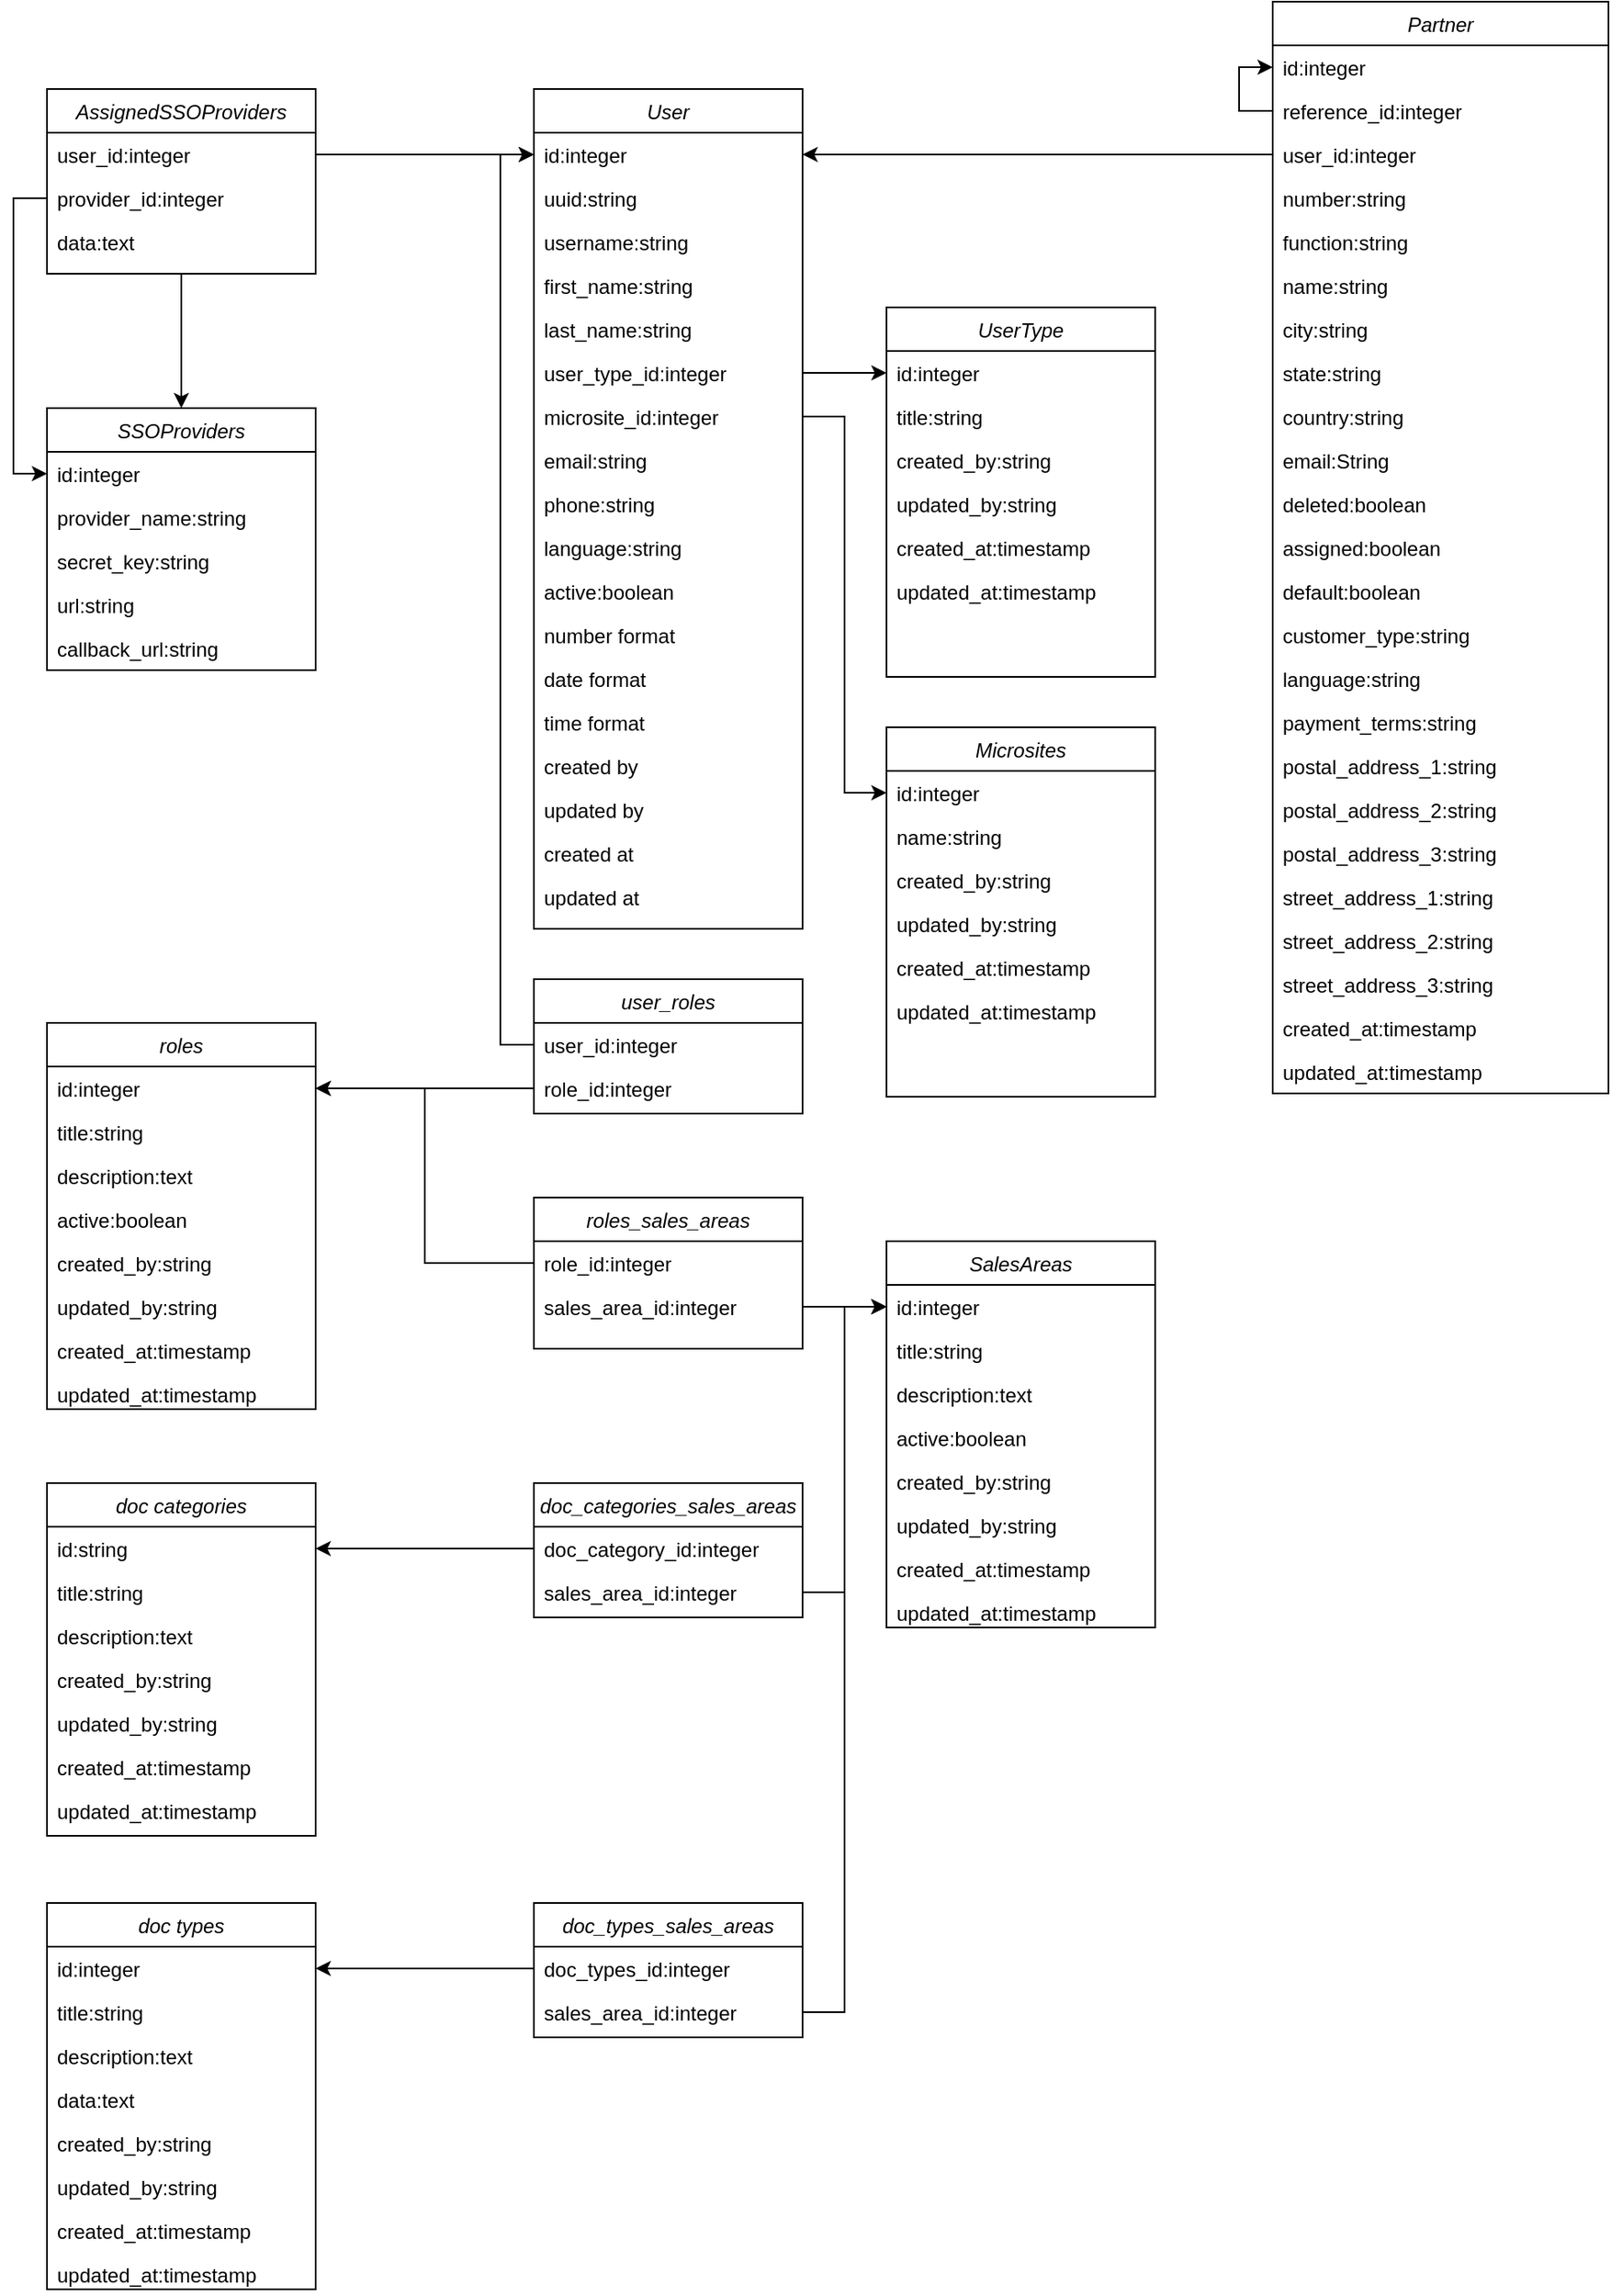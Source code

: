 <mxfile version="12.6.4" type="device"><diagram id="mjqeiHnNxF8porqf41St" name="Page-1"><mxGraphModel dx="1341" dy="760" grid="1" gridSize="10" guides="1" tooltips="1" connect="1" arrows="1" fold="1" page="1" pageScale="1" pageWidth="3300" pageHeight="4681" math="0" shadow="0"><root><mxCell id="0"/><mxCell id="1" parent="0"/><mxCell id="3HHMDzY2LLY5OtfwInyA-77" value="" style="edgeStyle=orthogonalEdgeStyle;rounded=0;orthogonalLoop=1;jettySize=auto;html=1;entryX=0;entryY=0.5;entryDx=0;entryDy=0;" edge="1" parent="1" source="3HHMDzY2LLY5OtfwInyA-8" target="3HHMDzY2LLY5OtfwInyA-59"><mxGeometry relative="1" as="geometry"/></mxCell><mxCell id="3HHMDzY2LLY5OtfwInyA-2" value="User" style="swimlane;fontStyle=2;align=center;verticalAlign=top;childLayout=stackLayout;horizontal=1;startSize=26;horizontalStack=0;resizeParent=1;resizeLast=0;collapsible=1;marginBottom=0;rounded=0;shadow=0;strokeWidth=1;" vertex="1" parent="1"><mxGeometry x="320" y="80" width="160" height="500" as="geometry"><mxRectangle x="230" y="140" width="160" height="26" as="alternateBounds"/></mxGeometry></mxCell><mxCell id="3HHMDzY2LLY5OtfwInyA-3" value="id:integer" style="text;align=left;verticalAlign=top;spacingLeft=4;spacingRight=4;overflow=hidden;rotatable=0;points=[[0,0.5],[1,0.5]];portConstraint=eastwest;" vertex="1" parent="3HHMDzY2LLY5OtfwInyA-2"><mxGeometry y="26" width="160" height="26" as="geometry"/></mxCell><mxCell id="3HHMDzY2LLY5OtfwInyA-4" value="uuid:string" style="text;align=left;verticalAlign=top;spacingLeft=4;spacingRight=4;overflow=hidden;rotatable=0;points=[[0,0.5],[1,0.5]];portConstraint=eastwest;" vertex="1" parent="3HHMDzY2LLY5OtfwInyA-2"><mxGeometry y="52" width="160" height="26" as="geometry"/></mxCell><mxCell id="3HHMDzY2LLY5OtfwInyA-5" value="username:string" style="text;align=left;verticalAlign=top;spacingLeft=4;spacingRight=4;overflow=hidden;rotatable=0;points=[[0,0.5],[1,0.5]];portConstraint=eastwest;" vertex="1" parent="3HHMDzY2LLY5OtfwInyA-2"><mxGeometry y="78" width="160" height="26" as="geometry"/></mxCell><mxCell id="3HHMDzY2LLY5OtfwInyA-6" value="first_name:string" style="text;align=left;verticalAlign=top;spacingLeft=4;spacingRight=4;overflow=hidden;rotatable=0;points=[[0,0.5],[1,0.5]];portConstraint=eastwest;" vertex="1" parent="3HHMDzY2LLY5OtfwInyA-2"><mxGeometry y="104" width="160" height="26" as="geometry"/></mxCell><mxCell id="3HHMDzY2LLY5OtfwInyA-7" value="last_name:string" style="text;align=left;verticalAlign=top;spacingLeft=4;spacingRight=4;overflow=hidden;rotatable=0;points=[[0,0.5],[1,0.5]];portConstraint=eastwest;rounded=0;shadow=0;html=0;" vertex="1" parent="3HHMDzY2LLY5OtfwInyA-2"><mxGeometry y="130" width="160" height="26" as="geometry"/></mxCell><mxCell id="3HHMDzY2LLY5OtfwInyA-8" value="user_type_id:integer" style="text;align=left;verticalAlign=top;spacingLeft=4;spacingRight=4;overflow=hidden;rotatable=0;points=[[0,0.5],[1,0.5]];portConstraint=eastwest;rounded=0;shadow=0;html=0;" vertex="1" parent="3HHMDzY2LLY5OtfwInyA-2"><mxGeometry y="156" width="160" height="26" as="geometry"/></mxCell><mxCell id="3HHMDzY2LLY5OtfwInyA-107" value="microsite_id:integer" style="text;align=left;verticalAlign=top;spacingLeft=4;spacingRight=4;overflow=hidden;rotatable=0;points=[[0,0.5],[1,0.5]];portConstraint=eastwest;rounded=0;shadow=0;html=0;" vertex="1" parent="3HHMDzY2LLY5OtfwInyA-2"><mxGeometry y="182" width="160" height="26" as="geometry"/></mxCell><mxCell id="3HHMDzY2LLY5OtfwInyA-9" value="email:string" style="text;align=left;verticalAlign=top;spacingLeft=4;spacingRight=4;overflow=hidden;rotatable=0;points=[[0,0.5],[1,0.5]];portConstraint=eastwest;rounded=0;shadow=0;html=0;" vertex="1" parent="3HHMDzY2LLY5OtfwInyA-2"><mxGeometry y="208" width="160" height="26" as="geometry"/></mxCell><mxCell id="3HHMDzY2LLY5OtfwInyA-10" value="phone:string" style="text;align=left;verticalAlign=top;spacingLeft=4;spacingRight=4;overflow=hidden;rotatable=0;points=[[0,0.5],[1,0.5]];portConstraint=eastwest;rounded=0;shadow=0;html=0;" vertex="1" parent="3HHMDzY2LLY5OtfwInyA-2"><mxGeometry y="234" width="160" height="26" as="geometry"/></mxCell><mxCell id="3HHMDzY2LLY5OtfwInyA-12" value="language:string" style="text;align=left;verticalAlign=top;spacingLeft=4;spacingRight=4;overflow=hidden;rotatable=0;points=[[0,0.5],[1,0.5]];portConstraint=eastwest;rounded=0;shadow=0;html=0;" vertex="1" parent="3HHMDzY2LLY5OtfwInyA-2"><mxGeometry y="260" width="160" height="26" as="geometry"/></mxCell><mxCell id="3HHMDzY2LLY5OtfwInyA-13" value="active:boolean" style="text;align=left;verticalAlign=top;spacingLeft=4;spacingRight=4;overflow=hidden;rotatable=0;points=[[0,0.5],[1,0.5]];portConstraint=eastwest;rounded=0;shadow=0;html=0;" vertex="1" parent="3HHMDzY2LLY5OtfwInyA-2"><mxGeometry y="286" width="160" height="26" as="geometry"/></mxCell><mxCell id="3HHMDzY2LLY5OtfwInyA-14" value="number format" style="text;align=left;verticalAlign=top;spacingLeft=4;spacingRight=4;overflow=hidden;rotatable=0;points=[[0,0.5],[1,0.5]];portConstraint=eastwest;rounded=0;shadow=0;html=0;" vertex="1" parent="3HHMDzY2LLY5OtfwInyA-2"><mxGeometry y="312" width="160" height="26" as="geometry"/></mxCell><mxCell id="3HHMDzY2LLY5OtfwInyA-15" value="date format" style="text;align=left;verticalAlign=top;spacingLeft=4;spacingRight=4;overflow=hidden;rotatable=0;points=[[0,0.5],[1,0.5]];portConstraint=eastwest;rounded=0;shadow=0;html=0;" vertex="1" parent="3HHMDzY2LLY5OtfwInyA-2"><mxGeometry y="338" width="160" height="26" as="geometry"/></mxCell><mxCell id="3HHMDzY2LLY5OtfwInyA-16" value="time format" style="text;align=left;verticalAlign=top;spacingLeft=4;spacingRight=4;overflow=hidden;rotatable=0;points=[[0,0.5],[1,0.5]];portConstraint=eastwest;rounded=0;shadow=0;html=0;" vertex="1" parent="3HHMDzY2LLY5OtfwInyA-2"><mxGeometry y="364" width="160" height="26" as="geometry"/></mxCell><mxCell id="3HHMDzY2LLY5OtfwInyA-17" value="created by" style="text;align=left;verticalAlign=top;spacingLeft=4;spacingRight=4;overflow=hidden;rotatable=0;points=[[0,0.5],[1,0.5]];portConstraint=eastwest;rounded=0;shadow=0;html=0;" vertex="1" parent="3HHMDzY2LLY5OtfwInyA-2"><mxGeometry y="390" width="160" height="26" as="geometry"/></mxCell><mxCell id="3HHMDzY2LLY5OtfwInyA-18" value="updated by" style="text;align=left;verticalAlign=top;spacingLeft=4;spacingRight=4;overflow=hidden;rotatable=0;points=[[0,0.5],[1,0.5]];portConstraint=eastwest;rounded=0;shadow=0;html=0;" vertex="1" parent="3HHMDzY2LLY5OtfwInyA-2"><mxGeometry y="416" width="160" height="26" as="geometry"/></mxCell><mxCell id="3HHMDzY2LLY5OtfwInyA-19" value="created at" style="text;align=left;verticalAlign=top;spacingLeft=4;spacingRight=4;overflow=hidden;rotatable=0;points=[[0,0.5],[1,0.5]];portConstraint=eastwest;rounded=0;shadow=0;html=0;" vertex="1" parent="3HHMDzY2LLY5OtfwInyA-2"><mxGeometry y="442" width="160" height="26" as="geometry"/></mxCell><mxCell id="3HHMDzY2LLY5OtfwInyA-20" value="updated at" style="text;align=left;verticalAlign=top;spacingLeft=4;spacingRight=4;overflow=hidden;rotatable=0;points=[[0,0.5],[1,0.5]];portConstraint=eastwest;rounded=0;shadow=0;html=0;" vertex="1" parent="3HHMDzY2LLY5OtfwInyA-2"><mxGeometry y="468" width="160" height="26" as="geometry"/></mxCell><mxCell id="3HHMDzY2LLY5OtfwInyA-58" value="UserType" style="swimlane;fontStyle=2;align=center;verticalAlign=top;childLayout=stackLayout;horizontal=1;startSize=26;horizontalStack=0;resizeParent=1;resizeLast=0;collapsible=1;marginBottom=0;rounded=0;shadow=0;strokeWidth=1;" vertex="1" parent="1"><mxGeometry x="530" y="210" width="160" height="220" as="geometry"><mxRectangle x="230" y="140" width="160" height="26" as="alternateBounds"/></mxGeometry></mxCell><mxCell id="3HHMDzY2LLY5OtfwInyA-59" value="id:integer" style="text;align=left;verticalAlign=top;spacingLeft=4;spacingRight=4;overflow=hidden;rotatable=0;points=[[0,0.5],[1,0.5]];portConstraint=eastwest;" vertex="1" parent="3HHMDzY2LLY5OtfwInyA-58"><mxGeometry y="26" width="160" height="26" as="geometry"/></mxCell><mxCell id="3HHMDzY2LLY5OtfwInyA-60" value="title:string" style="text;align=left;verticalAlign=top;spacingLeft=4;spacingRight=4;overflow=hidden;rotatable=0;points=[[0,0.5],[1,0.5]];portConstraint=eastwest;" vertex="1" parent="3HHMDzY2LLY5OtfwInyA-58"><mxGeometry y="52" width="160" height="26" as="geometry"/></mxCell><mxCell id="3HHMDzY2LLY5OtfwInyA-73" value="created_by:string" style="text;align=left;verticalAlign=top;spacingLeft=4;spacingRight=4;overflow=hidden;rotatable=0;points=[[0,0.5],[1,0.5]];portConstraint=eastwest;rounded=0;shadow=0;html=0;" vertex="1" parent="3HHMDzY2LLY5OtfwInyA-58"><mxGeometry y="78" width="160" height="26" as="geometry"/></mxCell><mxCell id="3HHMDzY2LLY5OtfwInyA-74" value="updated_by:string" style="text;align=left;verticalAlign=top;spacingLeft=4;spacingRight=4;overflow=hidden;rotatable=0;points=[[0,0.5],[1,0.5]];portConstraint=eastwest;rounded=0;shadow=0;html=0;" vertex="1" parent="3HHMDzY2LLY5OtfwInyA-58"><mxGeometry y="104" width="160" height="26" as="geometry"/></mxCell><mxCell id="3HHMDzY2LLY5OtfwInyA-80" value="created_at:timestamp" style="text;align=left;verticalAlign=top;spacingLeft=4;spacingRight=4;overflow=hidden;rotatable=0;points=[[0,0.5],[1,0.5]];portConstraint=eastwest;rounded=0;shadow=0;html=0;" vertex="1" parent="3HHMDzY2LLY5OtfwInyA-58"><mxGeometry y="130" width="160" height="26" as="geometry"/></mxCell><mxCell id="3HHMDzY2LLY5OtfwInyA-81" value="updated_at:timestamp" style="text;align=left;verticalAlign=top;spacingLeft=4;spacingRight=4;overflow=hidden;rotatable=0;points=[[0,0.5],[1,0.5]];portConstraint=eastwest;rounded=0;shadow=0;html=0;" vertex="1" parent="3HHMDzY2LLY5OtfwInyA-58"><mxGeometry y="156" width="160" height="22" as="geometry"/></mxCell><mxCell id="3HHMDzY2LLY5OtfwInyA-86" value="Microsites" style="swimlane;fontStyle=2;align=center;verticalAlign=top;childLayout=stackLayout;horizontal=1;startSize=26;horizontalStack=0;resizeParent=1;resizeLast=0;collapsible=1;marginBottom=0;rounded=0;shadow=0;strokeWidth=1;" vertex="1" parent="1"><mxGeometry x="530" y="460" width="160" height="220" as="geometry"><mxRectangle x="230" y="140" width="160" height="26" as="alternateBounds"/></mxGeometry></mxCell><mxCell id="3HHMDzY2LLY5OtfwInyA-87" value="id:integer" style="text;align=left;verticalAlign=top;spacingLeft=4;spacingRight=4;overflow=hidden;rotatable=0;points=[[0,0.5],[1,0.5]];portConstraint=eastwest;" vertex="1" parent="3HHMDzY2LLY5OtfwInyA-86"><mxGeometry y="26" width="160" height="26" as="geometry"/></mxCell><mxCell id="3HHMDzY2LLY5OtfwInyA-88" value="name:string" style="text;align=left;verticalAlign=top;spacingLeft=4;spacingRight=4;overflow=hidden;rotatable=0;points=[[0,0.5],[1,0.5]];portConstraint=eastwest;" vertex="1" parent="3HHMDzY2LLY5OtfwInyA-86"><mxGeometry y="52" width="160" height="26" as="geometry"/></mxCell><mxCell id="3HHMDzY2LLY5OtfwInyA-90" value="created_by:string" style="text;align=left;verticalAlign=top;spacingLeft=4;spacingRight=4;overflow=hidden;rotatable=0;points=[[0,0.5],[1,0.5]];portConstraint=eastwest;rounded=0;shadow=0;html=0;" vertex="1" parent="3HHMDzY2LLY5OtfwInyA-86"><mxGeometry y="78" width="160" height="26" as="geometry"/></mxCell><mxCell id="3HHMDzY2LLY5OtfwInyA-91" value="updated_by:string" style="text;align=left;verticalAlign=top;spacingLeft=4;spacingRight=4;overflow=hidden;rotatable=0;points=[[0,0.5],[1,0.5]];portConstraint=eastwest;rounded=0;shadow=0;html=0;" vertex="1" parent="3HHMDzY2LLY5OtfwInyA-86"><mxGeometry y="104" width="160" height="26" as="geometry"/></mxCell><mxCell id="3HHMDzY2LLY5OtfwInyA-92" value="created_at:timestamp" style="text;align=left;verticalAlign=top;spacingLeft=4;spacingRight=4;overflow=hidden;rotatable=0;points=[[0,0.5],[1,0.5]];portConstraint=eastwest;rounded=0;shadow=0;html=0;" vertex="1" parent="3HHMDzY2LLY5OtfwInyA-86"><mxGeometry y="130" width="160" height="26" as="geometry"/></mxCell><mxCell id="3HHMDzY2LLY5OtfwInyA-93" value="updated_at:timestamp" style="text;align=left;verticalAlign=top;spacingLeft=4;spacingRight=4;overflow=hidden;rotatable=0;points=[[0,0.5],[1,0.5]];portConstraint=eastwest;rounded=0;shadow=0;html=0;" vertex="1" parent="3HHMDzY2LLY5OtfwInyA-86"><mxGeometry y="156" width="160" height="22" as="geometry"/></mxCell><mxCell id="3HHMDzY2LLY5OtfwInyA-95" value="SalesAreas" style="swimlane;fontStyle=2;align=center;verticalAlign=top;childLayout=stackLayout;horizontal=1;startSize=26;horizontalStack=0;resizeParent=1;resizeLast=0;collapsible=1;marginBottom=0;rounded=0;shadow=0;strokeWidth=1;" vertex="1" parent="1"><mxGeometry x="530" y="766" width="160" height="230" as="geometry"><mxRectangle x="230" y="140" width="160" height="26" as="alternateBounds"/></mxGeometry></mxCell><mxCell id="3HHMDzY2LLY5OtfwInyA-96" value="id:integer" style="text;align=left;verticalAlign=top;spacingLeft=4;spacingRight=4;overflow=hidden;rotatable=0;points=[[0,0.5],[1,0.5]];portConstraint=eastwest;" vertex="1" parent="3HHMDzY2LLY5OtfwInyA-95"><mxGeometry y="26" width="160" height="26" as="geometry"/></mxCell><mxCell id="3HHMDzY2LLY5OtfwInyA-97" value="title:string" style="text;align=left;verticalAlign=top;spacingLeft=4;spacingRight=4;overflow=hidden;rotatable=0;points=[[0,0.5],[1,0.5]];portConstraint=eastwest;" vertex="1" parent="3HHMDzY2LLY5OtfwInyA-95"><mxGeometry y="52" width="160" height="26" as="geometry"/></mxCell><mxCell id="3HHMDzY2LLY5OtfwInyA-103" value="description:text" style="text;align=left;verticalAlign=top;spacingLeft=4;spacingRight=4;overflow=hidden;rotatable=0;points=[[0,0.5],[1,0.5]];portConstraint=eastwest;" vertex="1" parent="3HHMDzY2LLY5OtfwInyA-95"><mxGeometry y="78" width="160" height="26" as="geometry"/></mxCell><mxCell id="3HHMDzY2LLY5OtfwInyA-104" value="active:boolean" style="text;align=left;verticalAlign=top;spacingLeft=4;spacingRight=4;overflow=hidden;rotatable=0;points=[[0,0.5],[1,0.5]];portConstraint=eastwest;" vertex="1" parent="3HHMDzY2LLY5OtfwInyA-95"><mxGeometry y="104" width="160" height="26" as="geometry"/></mxCell><mxCell id="3HHMDzY2LLY5OtfwInyA-98" value="created_by:string" style="text;align=left;verticalAlign=top;spacingLeft=4;spacingRight=4;overflow=hidden;rotatable=0;points=[[0,0.5],[1,0.5]];portConstraint=eastwest;rounded=0;shadow=0;html=0;" vertex="1" parent="3HHMDzY2LLY5OtfwInyA-95"><mxGeometry y="130" width="160" height="26" as="geometry"/></mxCell><mxCell id="3HHMDzY2LLY5OtfwInyA-99" value="updated_by:string" style="text;align=left;verticalAlign=top;spacingLeft=4;spacingRight=4;overflow=hidden;rotatable=0;points=[[0,0.5],[1,0.5]];portConstraint=eastwest;rounded=0;shadow=0;html=0;" vertex="1" parent="3HHMDzY2LLY5OtfwInyA-95"><mxGeometry y="156" width="160" height="26" as="geometry"/></mxCell><mxCell id="3HHMDzY2LLY5OtfwInyA-100" value="created_at:timestamp" style="text;align=left;verticalAlign=top;spacingLeft=4;spacingRight=4;overflow=hidden;rotatable=0;points=[[0,0.5],[1,0.5]];portConstraint=eastwest;rounded=0;shadow=0;html=0;" vertex="1" parent="3HHMDzY2LLY5OtfwInyA-95"><mxGeometry y="182" width="160" height="26" as="geometry"/></mxCell><mxCell id="3HHMDzY2LLY5OtfwInyA-101" value="updated_at:timestamp" style="text;align=left;verticalAlign=top;spacingLeft=4;spacingRight=4;overflow=hidden;rotatable=0;points=[[0,0.5],[1,0.5]];portConstraint=eastwest;rounded=0;shadow=0;html=0;" vertex="1" parent="3HHMDzY2LLY5OtfwInyA-95"><mxGeometry y="208" width="160" height="22" as="geometry"/></mxCell><mxCell id="3HHMDzY2LLY5OtfwInyA-109" value="doc categories" style="swimlane;fontStyle=2;align=center;verticalAlign=top;childLayout=stackLayout;horizontal=1;startSize=26;horizontalStack=0;resizeParent=1;resizeLast=0;collapsible=1;marginBottom=0;rounded=0;shadow=0;strokeWidth=1;" vertex="1" parent="1"><mxGeometry x="30" y="910" width="160" height="210" as="geometry"><mxRectangle x="230" y="140" width="160" height="26" as="alternateBounds"/></mxGeometry></mxCell><mxCell id="3HHMDzY2LLY5OtfwInyA-110" value="id:string" style="text;align=left;verticalAlign=top;spacingLeft=4;spacingRight=4;overflow=hidden;rotatable=0;points=[[0,0.5],[1,0.5]];portConstraint=eastwest;" vertex="1" parent="3HHMDzY2LLY5OtfwInyA-109"><mxGeometry y="26" width="160" height="26" as="geometry"/></mxCell><mxCell id="3HHMDzY2LLY5OtfwInyA-111" value="title:string" style="text;align=left;verticalAlign=top;spacingLeft=4;spacingRight=4;overflow=hidden;rotatable=0;points=[[0,0.5],[1,0.5]];portConstraint=eastwest;" vertex="1" parent="3HHMDzY2LLY5OtfwInyA-109"><mxGeometry y="52" width="160" height="26" as="geometry"/></mxCell><mxCell id="3HHMDzY2LLY5OtfwInyA-112" value="description:text" style="text;align=left;verticalAlign=top;spacingLeft=4;spacingRight=4;overflow=hidden;rotatable=0;points=[[0,0.5],[1,0.5]];portConstraint=eastwest;" vertex="1" parent="3HHMDzY2LLY5OtfwInyA-109"><mxGeometry y="78" width="160" height="26" as="geometry"/></mxCell><mxCell id="3HHMDzY2LLY5OtfwInyA-114" value="created_by:string" style="text;align=left;verticalAlign=top;spacingLeft=4;spacingRight=4;overflow=hidden;rotatable=0;points=[[0,0.5],[1,0.5]];portConstraint=eastwest;rounded=0;shadow=0;html=0;" vertex="1" parent="3HHMDzY2LLY5OtfwInyA-109"><mxGeometry y="104" width="160" height="26" as="geometry"/></mxCell><mxCell id="3HHMDzY2LLY5OtfwInyA-115" value="updated_by:string" style="text;align=left;verticalAlign=top;spacingLeft=4;spacingRight=4;overflow=hidden;rotatable=0;points=[[0,0.5],[1,0.5]];portConstraint=eastwest;rounded=0;shadow=0;html=0;" vertex="1" parent="3HHMDzY2LLY5OtfwInyA-109"><mxGeometry y="130" width="160" height="26" as="geometry"/></mxCell><mxCell id="3HHMDzY2LLY5OtfwInyA-116" value="created_at:timestamp" style="text;align=left;verticalAlign=top;spacingLeft=4;spacingRight=4;overflow=hidden;rotatable=0;points=[[0,0.5],[1,0.5]];portConstraint=eastwest;rounded=0;shadow=0;html=0;" vertex="1" parent="3HHMDzY2LLY5OtfwInyA-109"><mxGeometry y="156" width="160" height="26" as="geometry"/></mxCell><mxCell id="3HHMDzY2LLY5OtfwInyA-117" value="updated_at:timestamp" style="text;align=left;verticalAlign=top;spacingLeft=4;spacingRight=4;overflow=hidden;rotatable=0;points=[[0,0.5],[1,0.5]];portConstraint=eastwest;rounded=0;shadow=0;html=0;" vertex="1" parent="3HHMDzY2LLY5OtfwInyA-109"><mxGeometry y="182" width="160" height="22" as="geometry"/></mxCell><mxCell id="3HHMDzY2LLY5OtfwInyA-167" value="doc_categories_sales_areas" style="swimlane;fontStyle=2;align=center;verticalAlign=top;childLayout=stackLayout;horizontal=1;startSize=26;horizontalStack=0;resizeParent=1;resizeLast=0;collapsible=1;marginBottom=0;rounded=0;shadow=0;strokeWidth=1;" vertex="1" parent="1"><mxGeometry x="320" y="910" width="160" height="80" as="geometry"><mxRectangle x="230" y="140" width="160" height="26" as="alternateBounds"/></mxGeometry></mxCell><mxCell id="3HHMDzY2LLY5OtfwInyA-168" value="doc_category_id:integer" style="text;align=left;verticalAlign=top;spacingLeft=4;spacingRight=4;overflow=hidden;rotatable=0;points=[[0,0.5],[1,0.5]];portConstraint=eastwest;" vertex="1" parent="3HHMDzY2LLY5OtfwInyA-167"><mxGeometry y="26" width="160" height="26" as="geometry"/></mxCell><mxCell id="3HHMDzY2LLY5OtfwInyA-169" value="sales_area_id:integer" style="text;align=left;verticalAlign=top;spacingLeft=4;spacingRight=4;overflow=hidden;rotatable=0;points=[[0,0.5],[1,0.5]];portConstraint=eastwest;" vertex="1" parent="3HHMDzY2LLY5OtfwInyA-167"><mxGeometry y="52" width="160" height="26" as="geometry"/></mxCell><mxCell id="3HHMDzY2LLY5OtfwInyA-181" value="doc_types_sales_areas" style="swimlane;fontStyle=2;align=center;verticalAlign=top;childLayout=stackLayout;horizontal=1;startSize=26;horizontalStack=0;resizeParent=1;resizeLast=0;collapsible=1;marginBottom=0;rounded=0;shadow=0;strokeWidth=1;" vertex="1" parent="1"><mxGeometry x="320" y="1160" width="160" height="80" as="geometry"><mxRectangle x="230" y="140" width="160" height="26" as="alternateBounds"/></mxGeometry></mxCell><mxCell id="3HHMDzY2LLY5OtfwInyA-182" value="doc_types_id:integer" style="text;align=left;verticalAlign=top;spacingLeft=4;spacingRight=4;overflow=hidden;rotatable=0;points=[[0,0.5],[1,0.5]];portConstraint=eastwest;" vertex="1" parent="3HHMDzY2LLY5OtfwInyA-181"><mxGeometry y="26" width="160" height="26" as="geometry"/></mxCell><mxCell id="3HHMDzY2LLY5OtfwInyA-183" value="sales_area_id:integer" style="text;align=left;verticalAlign=top;spacingLeft=4;spacingRight=4;overflow=hidden;rotatable=0;points=[[0,0.5],[1,0.5]];portConstraint=eastwest;" vertex="1" parent="3HHMDzY2LLY5OtfwInyA-181"><mxGeometry y="52" width="160" height="26" as="geometry"/></mxCell><mxCell id="3HHMDzY2LLY5OtfwInyA-129" value="roles" style="swimlane;fontStyle=2;align=center;verticalAlign=top;childLayout=stackLayout;horizontal=1;startSize=26;horizontalStack=0;resizeParent=1;resizeLast=0;collapsible=1;marginBottom=0;rounded=0;shadow=0;strokeWidth=1;" vertex="1" parent="1"><mxGeometry x="30" y="636" width="160" height="230" as="geometry"><mxRectangle x="230" y="140" width="160" height="26" as="alternateBounds"/></mxGeometry></mxCell><mxCell id="3HHMDzY2LLY5OtfwInyA-130" value="id:integer" style="text;align=left;verticalAlign=top;spacingLeft=4;spacingRight=4;overflow=hidden;rotatable=0;points=[[0,0.5],[1,0.5]];portConstraint=eastwest;" vertex="1" parent="3HHMDzY2LLY5OtfwInyA-129"><mxGeometry y="26" width="160" height="26" as="geometry"/></mxCell><mxCell id="3HHMDzY2LLY5OtfwInyA-131" value="title:string" style="text;align=left;verticalAlign=top;spacingLeft=4;spacingRight=4;overflow=hidden;rotatable=0;points=[[0,0.5],[1,0.5]];portConstraint=eastwest;" vertex="1" parent="3HHMDzY2LLY5OtfwInyA-129"><mxGeometry y="52" width="160" height="26" as="geometry"/></mxCell><mxCell id="3HHMDzY2LLY5OtfwInyA-132" value="description:text" style="text;align=left;verticalAlign=top;spacingLeft=4;spacingRight=4;overflow=hidden;rotatable=0;points=[[0,0.5],[1,0.5]];portConstraint=eastwest;" vertex="1" parent="3HHMDzY2LLY5OtfwInyA-129"><mxGeometry y="78" width="160" height="26" as="geometry"/></mxCell><mxCell id="3HHMDzY2LLY5OtfwInyA-133" value="active:boolean" style="text;align=left;verticalAlign=top;spacingLeft=4;spacingRight=4;overflow=hidden;rotatable=0;points=[[0,0.5],[1,0.5]];portConstraint=eastwest;" vertex="1" parent="3HHMDzY2LLY5OtfwInyA-129"><mxGeometry y="104" width="160" height="26" as="geometry"/></mxCell><mxCell id="3HHMDzY2LLY5OtfwInyA-134" value="created_by:string" style="text;align=left;verticalAlign=top;spacingLeft=4;spacingRight=4;overflow=hidden;rotatable=0;points=[[0,0.5],[1,0.5]];portConstraint=eastwest;rounded=0;shadow=0;html=0;" vertex="1" parent="3HHMDzY2LLY5OtfwInyA-129"><mxGeometry y="130" width="160" height="26" as="geometry"/></mxCell><mxCell id="3HHMDzY2LLY5OtfwInyA-135" value="updated_by:string" style="text;align=left;verticalAlign=top;spacingLeft=4;spacingRight=4;overflow=hidden;rotatable=0;points=[[0,0.5],[1,0.5]];portConstraint=eastwest;rounded=0;shadow=0;html=0;" vertex="1" parent="3HHMDzY2LLY5OtfwInyA-129"><mxGeometry y="156" width="160" height="26" as="geometry"/></mxCell><mxCell id="3HHMDzY2LLY5OtfwInyA-136" value="created_at:timestamp" style="text;align=left;verticalAlign=top;spacingLeft=4;spacingRight=4;overflow=hidden;rotatable=0;points=[[0,0.5],[1,0.5]];portConstraint=eastwest;rounded=0;shadow=0;html=0;" vertex="1" parent="3HHMDzY2LLY5OtfwInyA-129"><mxGeometry y="182" width="160" height="26" as="geometry"/></mxCell><mxCell id="3HHMDzY2LLY5OtfwInyA-137" value="updated_at:timestamp" style="text;align=left;verticalAlign=top;spacingLeft=4;spacingRight=4;overflow=hidden;rotatable=0;points=[[0,0.5],[1,0.5]];portConstraint=eastwest;rounded=0;shadow=0;html=0;" vertex="1" parent="3HHMDzY2LLY5OtfwInyA-129"><mxGeometry y="208" width="160" height="22" as="geometry"/></mxCell><mxCell id="3HHMDzY2LLY5OtfwInyA-151" value="roles_sales_areas" style="swimlane;fontStyle=2;align=center;verticalAlign=top;childLayout=stackLayout;horizontal=1;startSize=26;horizontalStack=0;resizeParent=1;resizeLast=0;collapsible=1;marginBottom=0;rounded=0;shadow=0;strokeWidth=1;" vertex="1" parent="1"><mxGeometry x="320" y="740" width="160" height="90" as="geometry"><mxRectangle x="230" y="140" width="160" height="26" as="alternateBounds"/></mxGeometry></mxCell><mxCell id="3HHMDzY2LLY5OtfwInyA-152" value="role_id:integer" style="text;align=left;verticalAlign=top;spacingLeft=4;spacingRight=4;overflow=hidden;rotatable=0;points=[[0,0.5],[1,0.5]];portConstraint=eastwest;" vertex="1" parent="3HHMDzY2LLY5OtfwInyA-151"><mxGeometry y="26" width="160" height="26" as="geometry"/></mxCell><mxCell id="3HHMDzY2LLY5OtfwInyA-153" value="sales_area_id:integer" style="text;align=left;verticalAlign=top;spacingLeft=4;spacingRight=4;overflow=hidden;rotatable=0;points=[[0,0.5],[1,0.5]];portConstraint=eastwest;" vertex="1" parent="3HHMDzY2LLY5OtfwInyA-151"><mxGeometry y="52" width="160" height="26" as="geometry"/></mxCell><mxCell id="3HHMDzY2LLY5OtfwInyA-139" value="user_roles" style="swimlane;fontStyle=2;align=center;verticalAlign=top;childLayout=stackLayout;horizontal=1;startSize=26;horizontalStack=0;resizeParent=1;resizeLast=0;collapsible=1;marginBottom=0;rounded=0;shadow=0;strokeWidth=1;" vertex="1" parent="1"><mxGeometry x="320" y="610" width="160" height="80" as="geometry"><mxRectangle x="230" y="140" width="160" height="26" as="alternateBounds"/></mxGeometry></mxCell><mxCell id="3HHMDzY2LLY5OtfwInyA-140" value="user_id:integer" style="text;align=left;verticalAlign=top;spacingLeft=4;spacingRight=4;overflow=hidden;rotatable=0;points=[[0,0.5],[1,0.5]];portConstraint=eastwest;" vertex="1" parent="3HHMDzY2LLY5OtfwInyA-139"><mxGeometry y="26" width="160" height="26" as="geometry"/></mxCell><mxCell id="3HHMDzY2LLY5OtfwInyA-141" value="role_id:integer" style="text;align=left;verticalAlign=top;spacingLeft=4;spacingRight=4;overflow=hidden;rotatable=0;points=[[0,0.5],[1,0.5]];portConstraint=eastwest;" vertex="1" parent="3HHMDzY2LLY5OtfwInyA-139"><mxGeometry y="52" width="160" height="26" as="geometry"/></mxCell><mxCell id="3HHMDzY2LLY5OtfwInyA-119" value="doc types" style="swimlane;fontStyle=2;align=center;verticalAlign=top;childLayout=stackLayout;horizontal=1;startSize=26;horizontalStack=0;resizeParent=1;resizeLast=0;collapsible=1;marginBottom=0;rounded=0;shadow=0;strokeWidth=1;" vertex="1" parent="1"><mxGeometry x="30" y="1160" width="160" height="230" as="geometry"><mxRectangle x="230" y="140" width="160" height="26" as="alternateBounds"/></mxGeometry></mxCell><mxCell id="3HHMDzY2LLY5OtfwInyA-120" value="id:integer" style="text;align=left;verticalAlign=top;spacingLeft=4;spacingRight=4;overflow=hidden;rotatable=0;points=[[0,0.5],[1,0.5]];portConstraint=eastwest;" vertex="1" parent="3HHMDzY2LLY5OtfwInyA-119"><mxGeometry y="26" width="160" height="26" as="geometry"/></mxCell><mxCell id="3HHMDzY2LLY5OtfwInyA-121" value="title:string" style="text;align=left;verticalAlign=top;spacingLeft=4;spacingRight=4;overflow=hidden;rotatable=0;points=[[0,0.5],[1,0.5]];portConstraint=eastwest;" vertex="1" parent="3HHMDzY2LLY5OtfwInyA-119"><mxGeometry y="52" width="160" height="26" as="geometry"/></mxCell><mxCell id="3HHMDzY2LLY5OtfwInyA-122" value="description:text" style="text;align=left;verticalAlign=top;spacingLeft=4;spacingRight=4;overflow=hidden;rotatable=0;points=[[0,0.5],[1,0.5]];portConstraint=eastwest;" vertex="1" parent="3HHMDzY2LLY5OtfwInyA-119"><mxGeometry y="78" width="160" height="26" as="geometry"/></mxCell><mxCell id="3HHMDzY2LLY5OtfwInyA-123" value="data:text" style="text;align=left;verticalAlign=top;spacingLeft=4;spacingRight=4;overflow=hidden;rotatable=0;points=[[0,0.5],[1,0.5]];portConstraint=eastwest;" vertex="1" parent="3HHMDzY2LLY5OtfwInyA-119"><mxGeometry y="104" width="160" height="26" as="geometry"/></mxCell><mxCell id="3HHMDzY2LLY5OtfwInyA-124" value="created_by:string" style="text;align=left;verticalAlign=top;spacingLeft=4;spacingRight=4;overflow=hidden;rotatable=0;points=[[0,0.5],[1,0.5]];portConstraint=eastwest;rounded=0;shadow=0;html=0;" vertex="1" parent="3HHMDzY2LLY5OtfwInyA-119"><mxGeometry y="130" width="160" height="26" as="geometry"/></mxCell><mxCell id="3HHMDzY2LLY5OtfwInyA-125" value="updated_by:string" style="text;align=left;verticalAlign=top;spacingLeft=4;spacingRight=4;overflow=hidden;rotatable=0;points=[[0,0.5],[1,0.5]];portConstraint=eastwest;rounded=0;shadow=0;html=0;" vertex="1" parent="3HHMDzY2LLY5OtfwInyA-119"><mxGeometry y="156" width="160" height="26" as="geometry"/></mxCell><mxCell id="3HHMDzY2LLY5OtfwInyA-126" value="created_at:timestamp" style="text;align=left;verticalAlign=top;spacingLeft=4;spacingRight=4;overflow=hidden;rotatable=0;points=[[0,0.5],[1,0.5]];portConstraint=eastwest;rounded=0;shadow=0;html=0;" vertex="1" parent="3HHMDzY2LLY5OtfwInyA-119"><mxGeometry y="182" width="160" height="26" as="geometry"/></mxCell><mxCell id="3HHMDzY2LLY5OtfwInyA-127" value="updated_at:timestamp" style="text;align=left;verticalAlign=top;spacingLeft=4;spacingRight=4;overflow=hidden;rotatable=0;points=[[0,0.5],[1,0.5]];portConstraint=eastwest;rounded=0;shadow=0;html=0;" vertex="1" parent="3HHMDzY2LLY5OtfwInyA-119"><mxGeometry y="208" width="160" height="22" as="geometry"/></mxCell><mxCell id="3HHMDzY2LLY5OtfwInyA-21" value="" style="edgeStyle=orthogonalEdgeStyle;rounded=0;orthogonalLoop=1;jettySize=auto;html=1;" edge="1" parent="1" source="3HHMDzY2LLY5OtfwInyA-22" target="3HHMDzY2LLY5OtfwInyA-26"><mxGeometry relative="1" as="geometry"/></mxCell><mxCell id="3HHMDzY2LLY5OtfwInyA-22" value="AssignedSSOProviders" style="swimlane;fontStyle=2;align=center;verticalAlign=top;childLayout=stackLayout;horizontal=1;startSize=26;horizontalStack=0;resizeParent=1;resizeLast=0;collapsible=1;marginBottom=0;rounded=0;shadow=0;strokeWidth=1;" vertex="1" parent="1"><mxGeometry x="30" y="80" width="160" height="110" as="geometry"><mxRectangle x="230" y="140" width="160" height="26" as="alternateBounds"/></mxGeometry></mxCell><mxCell id="3HHMDzY2LLY5OtfwInyA-23" value="user_id:integer" style="text;align=left;verticalAlign=top;spacingLeft=4;spacingRight=4;overflow=hidden;rotatable=0;points=[[0,0.5],[1,0.5]];portConstraint=eastwest;" vertex="1" parent="3HHMDzY2LLY5OtfwInyA-22"><mxGeometry y="26" width="160" height="26" as="geometry"/></mxCell><mxCell id="3HHMDzY2LLY5OtfwInyA-24" value="provider_id:integer" style="text;align=left;verticalAlign=top;spacingLeft=4;spacingRight=4;overflow=hidden;rotatable=0;points=[[0,0.5],[1,0.5]];portConstraint=eastwest;" vertex="1" parent="3HHMDzY2LLY5OtfwInyA-22"><mxGeometry y="52" width="160" height="26" as="geometry"/></mxCell><mxCell id="3HHMDzY2LLY5OtfwInyA-25" value="data:text" style="text;align=left;verticalAlign=top;spacingLeft=4;spacingRight=4;overflow=hidden;rotatable=0;points=[[0,0.5],[1,0.5]];portConstraint=eastwest;rounded=0;shadow=0;html=0;" vertex="1" parent="3HHMDzY2LLY5OtfwInyA-22"><mxGeometry y="78" width="160" height="26" as="geometry"/></mxCell><mxCell id="3HHMDzY2LLY5OtfwInyA-26" value="SSOProviders" style="swimlane;fontStyle=2;align=center;verticalAlign=top;childLayout=stackLayout;horizontal=1;startSize=26;horizontalStack=0;resizeParent=1;resizeLast=0;collapsible=1;marginBottom=0;rounded=0;shadow=0;strokeWidth=1;" vertex="1" parent="1"><mxGeometry x="30" y="270" width="160" height="156" as="geometry"><mxRectangle x="230" y="140" width="160" height="26" as="alternateBounds"/></mxGeometry></mxCell><mxCell id="3HHMDzY2LLY5OtfwInyA-27" value="id:integer" style="text;align=left;verticalAlign=top;spacingLeft=4;spacingRight=4;overflow=hidden;rotatable=0;points=[[0,0.5],[1,0.5]];portConstraint=eastwest;" vertex="1" parent="3HHMDzY2LLY5OtfwInyA-26"><mxGeometry y="26" width="160" height="26" as="geometry"/></mxCell><mxCell id="3HHMDzY2LLY5OtfwInyA-28" value="provider_name:string" style="text;align=left;verticalAlign=top;spacingLeft=4;spacingRight=4;overflow=hidden;rotatable=0;points=[[0,0.5],[1,0.5]];portConstraint=eastwest;" vertex="1" parent="3HHMDzY2LLY5OtfwInyA-26"><mxGeometry y="52" width="160" height="26" as="geometry"/></mxCell><mxCell id="3HHMDzY2LLY5OtfwInyA-29" value="secret_key:string" style="text;align=left;verticalAlign=top;spacingLeft=4;spacingRight=4;overflow=hidden;rotatable=0;points=[[0,0.5],[1,0.5]];portConstraint=eastwest;rounded=0;shadow=0;html=0;" vertex="1" parent="3HHMDzY2LLY5OtfwInyA-26"><mxGeometry y="78" width="160" height="26" as="geometry"/></mxCell><mxCell id="3HHMDzY2LLY5OtfwInyA-30" value="url:string" style="text;align=left;verticalAlign=top;spacingLeft=4;spacingRight=4;overflow=hidden;rotatable=0;points=[[0,0.5],[1,0.5]];portConstraint=eastwest;rounded=0;shadow=0;html=0;" vertex="1" parent="3HHMDzY2LLY5OtfwInyA-26"><mxGeometry y="104" width="160" height="26" as="geometry"/></mxCell><mxCell id="3HHMDzY2LLY5OtfwInyA-83" value="callback_url:string" style="text;align=left;verticalAlign=top;spacingLeft=4;spacingRight=4;overflow=hidden;rotatable=0;points=[[0,0.5],[1,0.5]];portConstraint=eastwest;rounded=0;shadow=0;html=0;" vertex="1" parent="3HHMDzY2LLY5OtfwInyA-26"><mxGeometry y="130" width="160" height="26" as="geometry"/></mxCell><mxCell id="3HHMDzY2LLY5OtfwInyA-31" value="Partner" style="swimlane;fontStyle=2;align=center;verticalAlign=top;childLayout=stackLayout;horizontal=1;startSize=26;horizontalStack=0;resizeParent=1;resizeLast=0;collapsible=1;marginBottom=0;rounded=0;shadow=0;strokeWidth=1;" vertex="1" parent="1"><mxGeometry x="760" y="28" width="200" height="650" as="geometry"><mxRectangle x="230" y="140" width="160" height="26" as="alternateBounds"/></mxGeometry></mxCell><mxCell id="3HHMDzY2LLY5OtfwInyA-36" value="id:integer" style="text;align=left;verticalAlign=top;spacingLeft=4;spacingRight=4;overflow=hidden;rotatable=0;points=[[0,0.5],[1,0.5]];portConstraint=eastwest;" vertex="1" parent="3HHMDzY2LLY5OtfwInyA-31"><mxGeometry y="26" width="200" height="26" as="geometry"/></mxCell><mxCell id="3HHMDzY2LLY5OtfwInyA-53" value="reference_id:integer" style="text;align=left;verticalAlign=top;spacingLeft=4;spacingRight=4;overflow=hidden;rotatable=0;points=[[0,0.5],[1,0.5]];portConstraint=eastwest;" vertex="1" parent="3HHMDzY2LLY5OtfwInyA-31"><mxGeometry y="52" width="200" height="26" as="geometry"/></mxCell><mxCell id="3HHMDzY2LLY5OtfwInyA-57" value="user_id:integer" style="text;align=left;verticalAlign=top;spacingLeft=4;spacingRight=4;overflow=hidden;rotatable=0;points=[[0,0.5],[1,0.5]];portConstraint=eastwest;" vertex="1" parent="3HHMDzY2LLY5OtfwInyA-31"><mxGeometry y="78" width="200" height="26" as="geometry"/></mxCell><mxCell id="3HHMDzY2LLY5OtfwInyA-41" value="number:string" style="text;align=left;verticalAlign=top;spacingLeft=4;spacingRight=4;overflow=hidden;rotatable=0;points=[[0,0.5],[1,0.5]];portConstraint=eastwest;" vertex="1" parent="3HHMDzY2LLY5OtfwInyA-31"><mxGeometry y="104" width="200" height="26" as="geometry"/></mxCell><mxCell id="3HHMDzY2LLY5OtfwInyA-51" value="function:string" style="text;align=left;verticalAlign=top;spacingLeft=4;spacingRight=4;overflow=hidden;rotatable=0;points=[[0,0.5],[1,0.5]];portConstraint=eastwest;" vertex="1" parent="3HHMDzY2LLY5OtfwInyA-31"><mxGeometry y="130" width="200" height="26" as="geometry"/></mxCell><mxCell id="3HHMDzY2LLY5OtfwInyA-39" value="name:string" style="text;align=left;verticalAlign=top;spacingLeft=4;spacingRight=4;overflow=hidden;rotatable=0;points=[[0,0.5],[1,0.5]];portConstraint=eastwest;" vertex="1" parent="3HHMDzY2LLY5OtfwInyA-31"><mxGeometry y="156" width="200" height="26" as="geometry"/></mxCell><mxCell id="3HHMDzY2LLY5OtfwInyA-32" value="city:string" style="text;align=left;verticalAlign=top;spacingLeft=4;spacingRight=4;overflow=hidden;rotatable=0;points=[[0,0.5],[1,0.5]];portConstraint=eastwest;" vertex="1" parent="3HHMDzY2LLY5OtfwInyA-31"><mxGeometry y="182" width="200" height="26" as="geometry"/></mxCell><mxCell id="3HHMDzY2LLY5OtfwInyA-37" value="state:string" style="text;align=left;verticalAlign=top;spacingLeft=4;spacingRight=4;overflow=hidden;rotatable=0;points=[[0,0.5],[1,0.5]];portConstraint=eastwest;" vertex="1" parent="3HHMDzY2LLY5OtfwInyA-31"><mxGeometry y="208" width="200" height="26" as="geometry"/></mxCell><mxCell id="3HHMDzY2LLY5OtfwInyA-38" value="country:string" style="text;align=left;verticalAlign=top;spacingLeft=4;spacingRight=4;overflow=hidden;rotatable=0;points=[[0,0.5],[1,0.5]];portConstraint=eastwest;" vertex="1" parent="3HHMDzY2LLY5OtfwInyA-31"><mxGeometry y="234" width="200" height="26" as="geometry"/></mxCell><mxCell id="3HHMDzY2LLY5OtfwInyA-33" value="email:String" style="text;align=left;verticalAlign=top;spacingLeft=4;spacingRight=4;overflow=hidden;rotatable=0;points=[[0,0.5],[1,0.5]];portConstraint=eastwest;rounded=0;shadow=0;html=0;" vertex="1" parent="3HHMDzY2LLY5OtfwInyA-31"><mxGeometry y="260" width="200" height="26" as="geometry"/></mxCell><mxCell id="3HHMDzY2LLY5OtfwInyA-34" value="deleted:boolean" style="text;align=left;verticalAlign=top;spacingLeft=4;spacingRight=4;overflow=hidden;rotatable=0;points=[[0,0.5],[1,0.5]];portConstraint=eastwest;rounded=0;shadow=0;html=0;" vertex="1" parent="3HHMDzY2LLY5OtfwInyA-31"><mxGeometry y="286" width="200" height="26" as="geometry"/></mxCell><mxCell id="3HHMDzY2LLY5OtfwInyA-50" value="assigned:boolean" style="text;align=left;verticalAlign=top;spacingLeft=4;spacingRight=4;overflow=hidden;rotatable=0;points=[[0,0.5],[1,0.5]];portConstraint=eastwest;rounded=0;shadow=0;html=0;" vertex="1" parent="3HHMDzY2LLY5OtfwInyA-31"><mxGeometry y="312" width="200" height="26" as="geometry"/></mxCell><mxCell id="3HHMDzY2LLY5OtfwInyA-52" value="default:boolean" style="text;align=left;verticalAlign=top;spacingLeft=4;spacingRight=4;overflow=hidden;rotatable=0;points=[[0,0.5],[1,0.5]];portConstraint=eastwest;rounded=0;shadow=0;html=0;" vertex="1" parent="3HHMDzY2LLY5OtfwInyA-31"><mxGeometry y="338" width="200" height="26" as="geometry"/></mxCell><mxCell id="3HHMDzY2LLY5OtfwInyA-35" value="customer_type:string" style="text;align=left;verticalAlign=top;spacingLeft=4;spacingRight=4;overflow=hidden;rotatable=0;points=[[0,0.5],[1,0.5]];portConstraint=eastwest;rounded=0;shadow=0;html=0;" vertex="1" parent="3HHMDzY2LLY5OtfwInyA-31"><mxGeometry y="364" width="200" height="26" as="geometry"/></mxCell><mxCell id="3HHMDzY2LLY5OtfwInyA-40" value="language:string" style="text;align=left;verticalAlign=top;spacingLeft=4;spacingRight=4;overflow=hidden;rotatable=0;points=[[0,0.5],[1,0.5]];portConstraint=eastwest;rounded=0;shadow=0;html=0;" vertex="1" parent="3HHMDzY2LLY5OtfwInyA-31"><mxGeometry y="390" width="200" height="26" as="geometry"/></mxCell><mxCell id="3HHMDzY2LLY5OtfwInyA-165" value="payment_terms:string" style="text;align=left;verticalAlign=top;spacingLeft=4;spacingRight=4;overflow=hidden;rotatable=0;points=[[0,0.5],[1,0.5]];portConstraint=eastwest;rounded=0;shadow=0;html=0;" vertex="1" parent="3HHMDzY2LLY5OtfwInyA-31"><mxGeometry y="416" width="200" height="26" as="geometry"/></mxCell><mxCell id="3HHMDzY2LLY5OtfwInyA-42" value="postal_address_1:string" style="text;align=left;verticalAlign=top;spacingLeft=4;spacingRight=4;overflow=hidden;rotatable=0;points=[[0,0.5],[1,0.5]];portConstraint=eastwest;rounded=0;shadow=0;html=0;" vertex="1" parent="3HHMDzY2LLY5OtfwInyA-31"><mxGeometry y="442" width="200" height="26" as="geometry"/></mxCell><mxCell id="3HHMDzY2LLY5OtfwInyA-45" value="postal_address_2:string" style="text;align=left;verticalAlign=top;spacingLeft=4;spacingRight=4;overflow=hidden;rotatable=0;points=[[0,0.5],[1,0.5]];portConstraint=eastwest;rounded=0;shadow=0;html=0;" vertex="1" parent="3HHMDzY2LLY5OtfwInyA-31"><mxGeometry y="468" width="200" height="26" as="geometry"/></mxCell><mxCell id="3HHMDzY2LLY5OtfwInyA-46" value="postal_address_3:string" style="text;align=left;verticalAlign=top;spacingLeft=4;spacingRight=4;overflow=hidden;rotatable=0;points=[[0,0.5],[1,0.5]];portConstraint=eastwest;rounded=0;shadow=0;html=0;" vertex="1" parent="3HHMDzY2LLY5OtfwInyA-31"><mxGeometry y="494" width="200" height="26" as="geometry"/></mxCell><mxCell id="3HHMDzY2LLY5OtfwInyA-47" value="street_address_1:string" style="text;align=left;verticalAlign=top;spacingLeft=4;spacingRight=4;overflow=hidden;rotatable=0;points=[[0,0.5],[1,0.5]];portConstraint=eastwest;rounded=0;shadow=0;html=0;" vertex="1" parent="3HHMDzY2LLY5OtfwInyA-31"><mxGeometry y="520" width="200" height="26" as="geometry"/></mxCell><mxCell id="3HHMDzY2LLY5OtfwInyA-48" value="street_address_2:string" style="text;align=left;verticalAlign=top;spacingLeft=4;spacingRight=4;overflow=hidden;rotatable=0;points=[[0,0.5],[1,0.5]];portConstraint=eastwest;rounded=0;shadow=0;html=0;" vertex="1" parent="3HHMDzY2LLY5OtfwInyA-31"><mxGeometry y="546" width="200" height="26" as="geometry"/></mxCell><mxCell id="3HHMDzY2LLY5OtfwInyA-49" value="street_address_3:string" style="text;align=left;verticalAlign=top;spacingLeft=4;spacingRight=4;overflow=hidden;rotatable=0;points=[[0,0.5],[1,0.5]];portConstraint=eastwest;rounded=0;shadow=0;html=0;" vertex="1" parent="3HHMDzY2LLY5OtfwInyA-31"><mxGeometry y="572" width="200" height="26" as="geometry"/></mxCell><mxCell id="3HHMDzY2LLY5OtfwInyA-78" value="created_at:timestamp" style="text;align=left;verticalAlign=top;spacingLeft=4;spacingRight=4;overflow=hidden;rotatable=0;points=[[0,0.5],[1,0.5]];portConstraint=eastwest;rounded=0;shadow=0;html=0;" vertex="1" parent="3HHMDzY2LLY5OtfwInyA-31"><mxGeometry y="598" width="200" height="26" as="geometry"/></mxCell><mxCell id="3HHMDzY2LLY5OtfwInyA-79" value="updated_at:timestamp" style="text;align=left;verticalAlign=top;spacingLeft=4;spacingRight=4;overflow=hidden;rotatable=0;points=[[0,0.5],[1,0.5]];portConstraint=eastwest;rounded=0;shadow=0;html=0;" vertex="1" parent="3HHMDzY2LLY5OtfwInyA-31"><mxGeometry y="624" width="200" height="26" as="geometry"/></mxCell><mxCell id="3HHMDzY2LLY5OtfwInyA-54" style="edgeStyle=orthogonalEdgeStyle;rounded=0;orthogonalLoop=1;jettySize=auto;html=1;" edge="1" parent="3HHMDzY2LLY5OtfwInyA-31" source="3HHMDzY2LLY5OtfwInyA-53" target="3HHMDzY2LLY5OtfwInyA-36"><mxGeometry relative="1" as="geometry"><mxPoint x="330" y="30" as="targetPoint"/></mxGeometry></mxCell><mxCell id="3HHMDzY2LLY5OtfwInyA-55" style="edgeStyle=orthogonalEdgeStyle;rounded=0;orthogonalLoop=1;jettySize=auto;html=1;exitX=1;exitY=0.5;exitDx=0;exitDy=0;entryX=0;entryY=0.5;entryDx=0;entryDy=0;" edge="1" parent="1" source="3HHMDzY2LLY5OtfwInyA-23" target="3HHMDzY2LLY5OtfwInyA-3"><mxGeometry relative="1" as="geometry"/></mxCell><mxCell id="3HHMDzY2LLY5OtfwInyA-56" style="edgeStyle=orthogonalEdgeStyle;rounded=0;orthogonalLoop=1;jettySize=auto;html=1;entryX=0;entryY=0.5;entryDx=0;entryDy=0;" edge="1" parent="1" source="3HHMDzY2LLY5OtfwInyA-24" target="3HHMDzY2LLY5OtfwInyA-27"><mxGeometry relative="1" as="geometry"/></mxCell><mxCell id="3HHMDzY2LLY5OtfwInyA-85" style="edgeStyle=orthogonalEdgeStyle;rounded=0;orthogonalLoop=1;jettySize=auto;html=1;exitX=0;exitY=0.5;exitDx=0;exitDy=0;" edge="1" parent="1" source="3HHMDzY2LLY5OtfwInyA-57" target="3HHMDzY2LLY5OtfwInyA-3"><mxGeometry relative="1" as="geometry"/></mxCell><mxCell id="3HHMDzY2LLY5OtfwInyA-108" style="edgeStyle=orthogonalEdgeStyle;rounded=0;orthogonalLoop=1;jettySize=auto;html=1;entryX=0;entryY=0.5;entryDx=0;entryDy=0;" edge="1" parent="1" source="3HHMDzY2LLY5OtfwInyA-107" target="3HHMDzY2LLY5OtfwInyA-87"><mxGeometry relative="1" as="geometry"/></mxCell><mxCell id="3HHMDzY2LLY5OtfwInyA-149" style="edgeStyle=orthogonalEdgeStyle;rounded=0;orthogonalLoop=1;jettySize=auto;html=1;exitX=0;exitY=0.5;exitDx=0;exitDy=0;entryX=0;entryY=0.5;entryDx=0;entryDy=0;" edge="1" parent="1" source="3HHMDzY2LLY5OtfwInyA-140" target="3HHMDzY2LLY5OtfwInyA-3"><mxGeometry relative="1" as="geometry"/></mxCell><mxCell id="3HHMDzY2LLY5OtfwInyA-163" style="edgeStyle=orthogonalEdgeStyle;rounded=0;orthogonalLoop=1;jettySize=auto;html=1;exitX=1;exitY=0.5;exitDx=0;exitDy=0;entryX=0;entryY=0.5;entryDx=0;entryDy=0;" edge="1" parent="1" source="3HHMDzY2LLY5OtfwInyA-153" target="3HHMDzY2LLY5OtfwInyA-96"><mxGeometry relative="1" as="geometry"/></mxCell><mxCell id="3HHMDzY2LLY5OtfwInyA-176" style="edgeStyle=orthogonalEdgeStyle;rounded=0;orthogonalLoop=1;jettySize=auto;html=1;entryX=1;entryY=0.5;entryDx=0;entryDy=0;" edge="1" parent="1" source="3HHMDzY2LLY5OtfwInyA-168" target="3HHMDzY2LLY5OtfwInyA-110"><mxGeometry relative="1" as="geometry"/></mxCell><mxCell id="3HHMDzY2LLY5OtfwInyA-178" style="edgeStyle=orthogonalEdgeStyle;rounded=0;orthogonalLoop=1;jettySize=auto;html=1;exitX=0;exitY=0.5;exitDx=0;exitDy=0;" edge="1" parent="1" source="3HHMDzY2LLY5OtfwInyA-141" target="3HHMDzY2LLY5OtfwInyA-130"><mxGeometry relative="1" as="geometry"/></mxCell><mxCell id="3HHMDzY2LLY5OtfwInyA-179" style="edgeStyle=orthogonalEdgeStyle;rounded=0;orthogonalLoop=1;jettySize=auto;html=1;exitX=0;exitY=0.5;exitDx=0;exitDy=0;" edge="1" parent="1" source="3HHMDzY2LLY5OtfwInyA-152" target="3HHMDzY2LLY5OtfwInyA-130"><mxGeometry relative="1" as="geometry"/></mxCell><mxCell id="3HHMDzY2LLY5OtfwInyA-180" style="edgeStyle=orthogonalEdgeStyle;rounded=0;orthogonalLoop=1;jettySize=auto;html=1;exitX=1;exitY=0.5;exitDx=0;exitDy=0;entryX=0;entryY=0.5;entryDx=0;entryDy=0;" edge="1" parent="1" source="3HHMDzY2LLY5OtfwInyA-169" target="3HHMDzY2LLY5OtfwInyA-96"><mxGeometry relative="1" as="geometry"/></mxCell><mxCell id="3HHMDzY2LLY5OtfwInyA-185" style="edgeStyle=orthogonalEdgeStyle;rounded=0;orthogonalLoop=1;jettySize=auto;html=1;exitX=0;exitY=0.5;exitDx=0;exitDy=0;entryX=1;entryY=0.5;entryDx=0;entryDy=0;" edge="1" parent="1" source="3HHMDzY2LLY5OtfwInyA-182" target="3HHMDzY2LLY5OtfwInyA-120"><mxGeometry relative="1" as="geometry"/></mxCell><mxCell id="3HHMDzY2LLY5OtfwInyA-186" style="edgeStyle=orthogonalEdgeStyle;rounded=0;orthogonalLoop=1;jettySize=auto;html=1;exitX=1;exitY=0.5;exitDx=0;exitDy=0;entryX=0;entryY=0.5;entryDx=0;entryDy=0;" edge="1" parent="1" source="3HHMDzY2LLY5OtfwInyA-183" target="3HHMDzY2LLY5OtfwInyA-96"><mxGeometry relative="1" as="geometry"/></mxCell></root></mxGraphModel></diagram></mxfile>